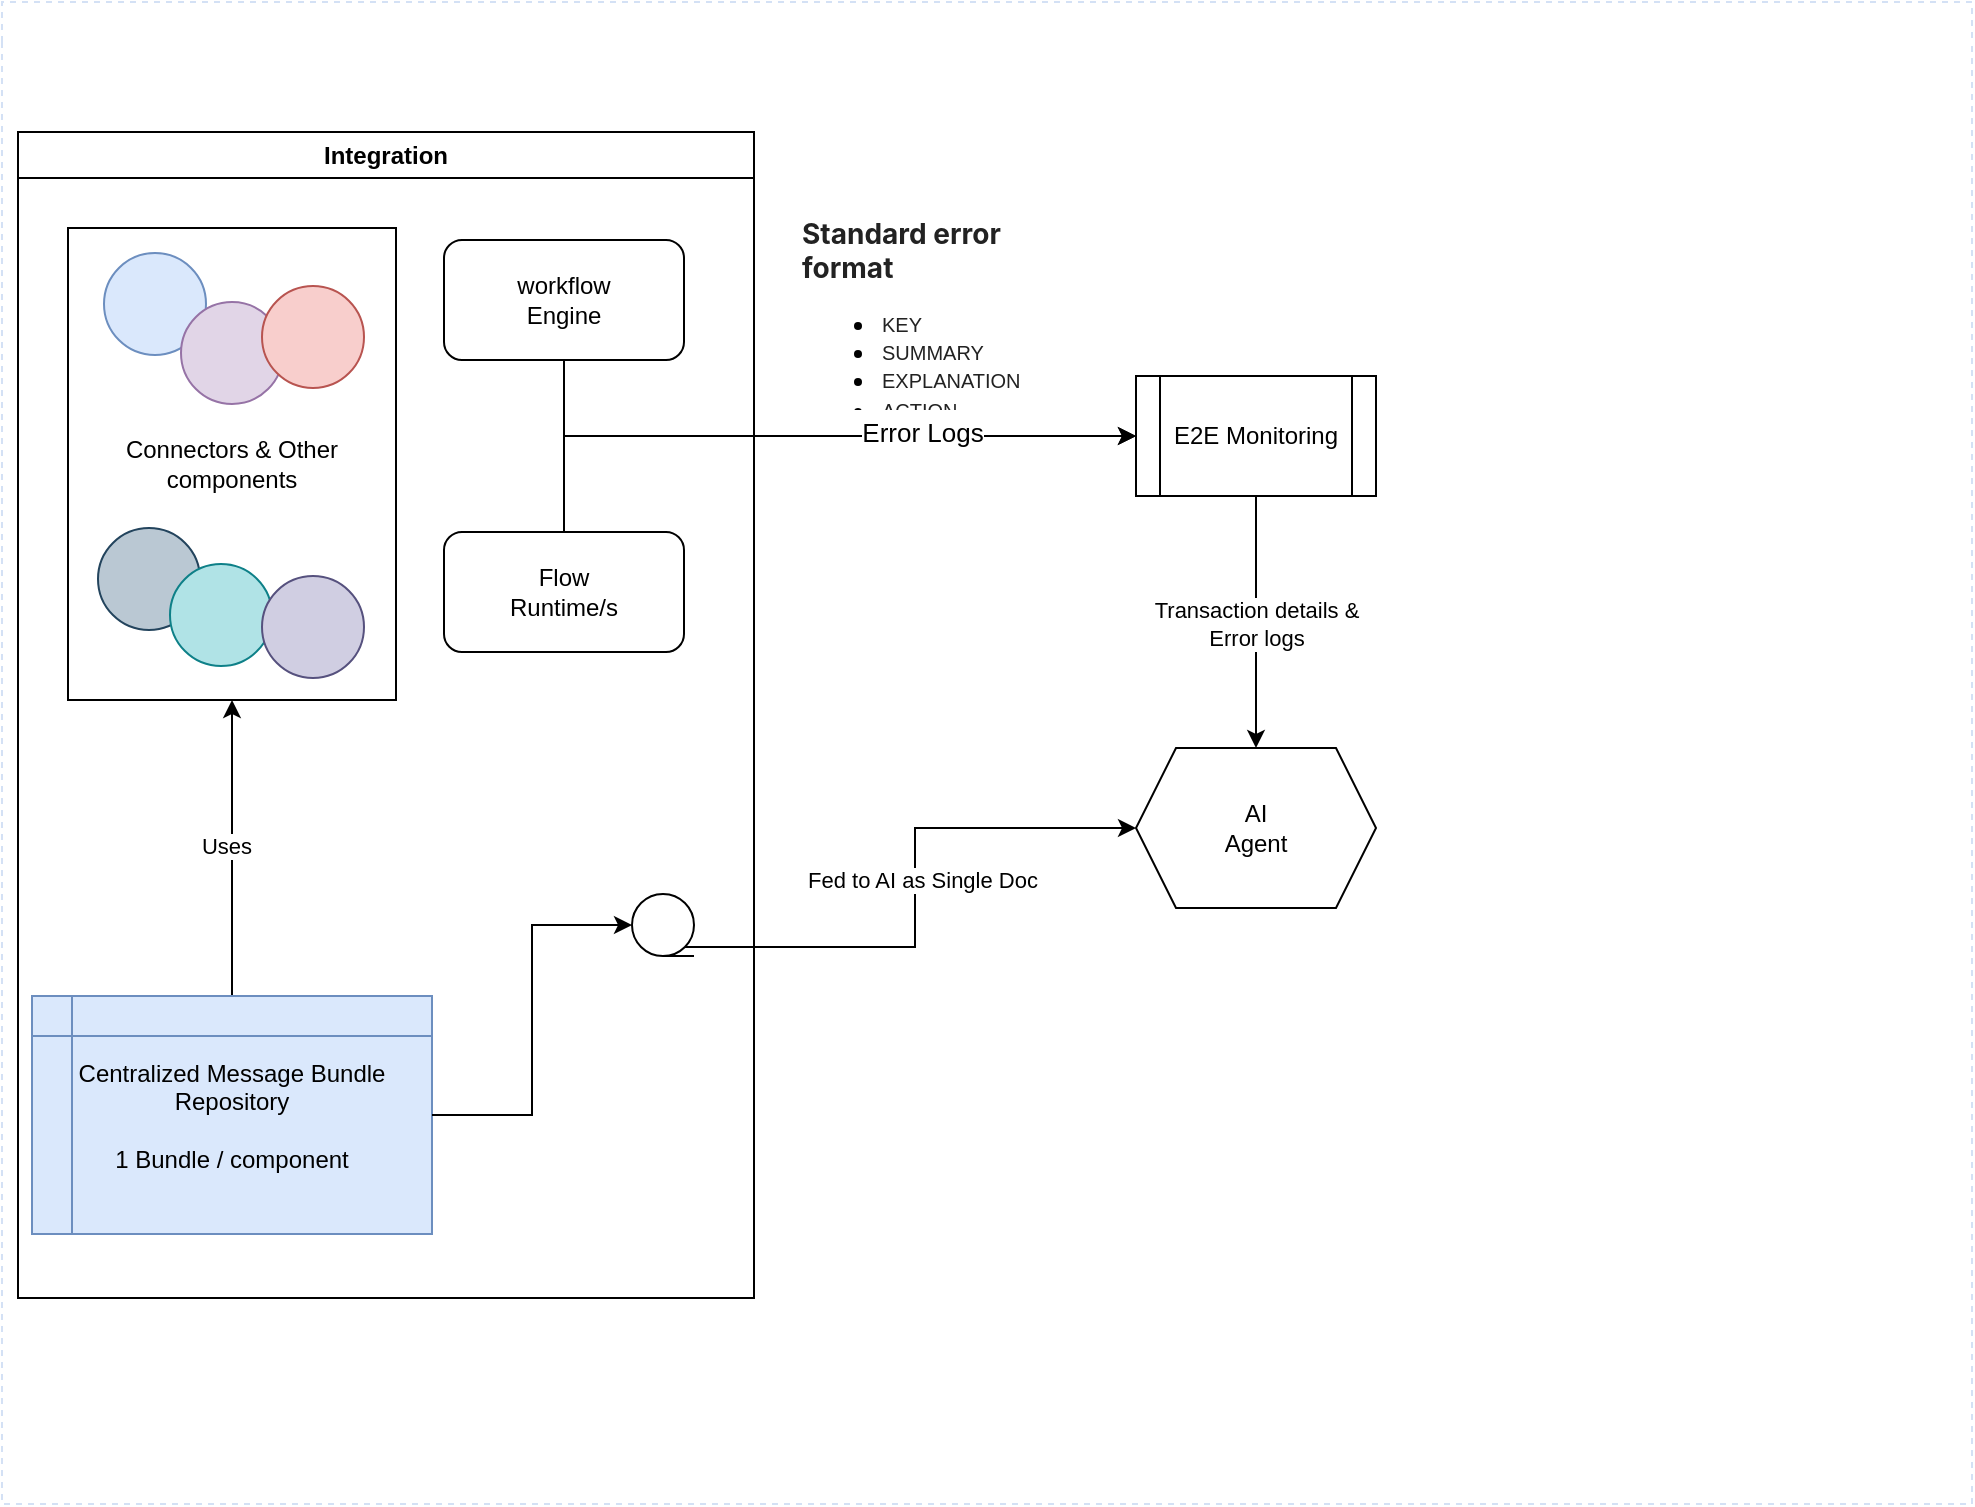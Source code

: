 <mxfile border="50" scale="3" compressed="false" locked="false" version="28.0.7">
  <diagram name="Blank" id="YmL12bMKpDGza6XwsDPr">
    <mxGraphModel dx="1758" dy="877" grid="0" gridSize="10" guides="1" tooltips="1" connect="1" arrows="1" fold="1" page="0" pageScale="1" pageWidth="827" pageHeight="1169" background="none" math="1" shadow="0">
      <root>
        <mxCell id="X5NqExCQtvZxIxQ7pmgY-0" />
        <mxCell id="1" parent="X5NqExCQtvZxIxQ7pmgY-0" />
        <mxCell id="Gr0Zq-AI6Quabplr0KPa-179" value="" style="swimlane;html=1;startSize=20;horizontal=1;containerType=tree;labelBackgroundColor=none;strokeColor=#D4E1F5;strokeWidth=1;fillColor=none;fontFamily=Comic Sans MS;fontSize=9;swimlaneLine=0;dashed=1;collapsible=0;" parent="1" vertex="1">
          <mxGeometry x="-100" y="8" width="985" height="751" as="geometry" />
        </mxCell>
        <mxCell id="Wol84TqTKh0d5aKQ5Rpt-4" style="edgeStyle=orthogonalEdgeStyle;rounded=0;orthogonalLoop=1;jettySize=auto;html=1;exitX=0.5;exitY=1;exitDx=0;exitDy=0;entryX=0;entryY=0.5;entryDx=0;entryDy=0;" edge="1" parent="Gr0Zq-AI6Quabplr0KPa-179" source="Wol84TqTKh0d5aKQ5Rpt-1" target="Wol84TqTKh0d5aKQ5Rpt-3">
          <mxGeometry relative="1" as="geometry" />
        </mxCell>
        <mxCell id="Wol84TqTKh0d5aKQ5Rpt-1" value="workflow&lt;div&gt;Engine&lt;/div&gt;" style="rounded=1;whiteSpace=wrap;html=1;" vertex="1" parent="Gr0Zq-AI6Quabplr0KPa-179">
          <mxGeometry x="221" y="119" width="120" height="60" as="geometry" />
        </mxCell>
        <mxCell id="Wol84TqTKh0d5aKQ5Rpt-5" style="edgeStyle=orthogonalEdgeStyle;rounded=0;orthogonalLoop=1;jettySize=auto;html=1;exitX=0.5;exitY=0;exitDx=0;exitDy=0;entryX=0;entryY=0.5;entryDx=0;entryDy=0;" edge="1" parent="Gr0Zq-AI6Quabplr0KPa-179" source="Wol84TqTKh0d5aKQ5Rpt-2" target="Wol84TqTKh0d5aKQ5Rpt-3">
          <mxGeometry relative="1" as="geometry" />
        </mxCell>
        <mxCell id="Wol84TqTKh0d5aKQ5Rpt-6" value="Error Logs" style="edgeLabel;html=1;align=center;verticalAlign=middle;resizable=0;points=[];fontSize=13;" vertex="1" connectable="0" parent="Wol84TqTKh0d5aKQ5Rpt-5">
          <mxGeometry x="0.461" y="-1" relative="1" as="geometry">
            <mxPoint x="-17" y="-3" as="offset" />
          </mxGeometry>
        </mxCell>
        <mxCell id="Wol84TqTKh0d5aKQ5Rpt-2" value="Flow&lt;div&gt;Runtime/s&lt;/div&gt;" style="rounded=1;whiteSpace=wrap;html=1;" vertex="1" parent="Gr0Zq-AI6Quabplr0KPa-179">
          <mxGeometry x="221" y="265" width="120" height="60" as="geometry" />
        </mxCell>
        <mxCell id="Wol84TqTKh0d5aKQ5Rpt-9" style="edgeStyle=orthogonalEdgeStyle;rounded=0;orthogonalLoop=1;jettySize=auto;html=1;exitX=0.5;exitY=1;exitDx=0;exitDy=0;entryX=0.5;entryY=0;entryDx=0;entryDy=0;" edge="1" parent="Gr0Zq-AI6Quabplr0KPa-179" source="Wol84TqTKh0d5aKQ5Rpt-3" target="Wol84TqTKh0d5aKQ5Rpt-8">
          <mxGeometry relative="1" as="geometry" />
        </mxCell>
        <mxCell id="Wol84TqTKh0d5aKQ5Rpt-10" value="Transaction details &amp;amp;&lt;div&gt;Error logs&lt;/div&gt;" style="edgeLabel;html=1;align=center;verticalAlign=middle;resizable=0;points=[];" vertex="1" connectable="0" parent="Wol84TqTKh0d5aKQ5Rpt-9">
          <mxGeometry x="0.016" relative="1" as="geometry">
            <mxPoint as="offset" />
          </mxGeometry>
        </mxCell>
        <mxCell id="Wol84TqTKh0d5aKQ5Rpt-3" value="E2E Monitoring" style="shape=process;whiteSpace=wrap;html=1;backgroundOutline=1;" vertex="1" parent="Gr0Zq-AI6Quabplr0KPa-179">
          <mxGeometry x="567" y="187" width="120" height="60" as="geometry" />
        </mxCell>
        <mxCell id="Wol84TqTKh0d5aKQ5Rpt-7" value="&lt;h1 style=&quot;margin-top: 0px;&quot;&gt;&lt;div&gt;&lt;font style=&quot;font-size: 14px;&quot; face=&quot;-apple-system, BlinkMacSystemFont, Segoe UI, Roboto, Noto Sans, Ubuntu, Droid Sans, Helvetica Neue, sans-serif&quot; color=&quot;#222222&quot;&gt;Standard error format&lt;/font&gt;&lt;/div&gt;&lt;ul&gt;&lt;li&gt;&lt;font style=&quot;font-size: 10px; font-weight: normal;&quot; color=&quot;#222222&quot;&gt;KEY&lt;/font&gt;&lt;/li&gt;&lt;li&gt;&lt;font style=&quot;font-size: 10px; font-weight: normal;&quot; color=&quot;#222222&quot;&gt;SUMMARY&lt;/font&gt;&lt;/li&gt;&lt;li&gt;&lt;font style=&quot;font-size: 10px; font-weight: normal;&quot; color=&quot;#222222&quot;&gt;EXPLANATION&lt;/font&gt;&lt;/li&gt;&lt;li&gt;&lt;font style=&quot;font-size: 10px; font-weight: normal;&quot; color=&quot;#222222&quot;&gt;ACTION&lt;/font&gt;&lt;/li&gt;&lt;/ul&gt;&lt;/h1&gt;" style="text;html=1;whiteSpace=wrap;overflow=hidden;rounded=0;fontSize=6;" vertex="1" parent="Gr0Zq-AI6Quabplr0KPa-179">
          <mxGeometry x="398" y="101" width="150" height="100" as="geometry" />
        </mxCell>
        <mxCell id="Wol84TqTKh0d5aKQ5Rpt-8" value="AI&lt;div&gt;Agent&lt;/div&gt;" style="shape=hexagon;perimeter=hexagonPerimeter2;whiteSpace=wrap;html=1;fixedSize=1;" vertex="1" parent="Gr0Zq-AI6Quabplr0KPa-179">
          <mxGeometry x="567" y="373" width="120" height="80" as="geometry" />
        </mxCell>
        <mxCell id="Wol84TqTKh0d5aKQ5Rpt-12" style="edgeStyle=orthogonalEdgeStyle;rounded=0;orthogonalLoop=1;jettySize=auto;html=1;entryX=0;entryY=0.5;entryDx=0;entryDy=0;exitX=1;exitY=1;exitDx=0;exitDy=0;" edge="1" parent="Gr0Zq-AI6Quabplr0KPa-179" source="Wol84TqTKh0d5aKQ5Rpt-25" target="Wol84TqTKh0d5aKQ5Rpt-8">
          <mxGeometry relative="1" as="geometry">
            <mxPoint x="313" y="451" as="sourcePoint" />
          </mxGeometry>
        </mxCell>
        <mxCell id="Wol84TqTKh0d5aKQ5Rpt-22" style="edgeStyle=orthogonalEdgeStyle;rounded=0;orthogonalLoop=1;jettySize=auto;html=1;exitX=0.5;exitY=0;exitDx=0;exitDy=0;entryX=0.5;entryY=1;entryDx=0;entryDy=0;" edge="1" parent="Gr0Zq-AI6Quabplr0KPa-179" source="Wol84TqTKh0d5aKQ5Rpt-11" target="Wol84TqTKh0d5aKQ5Rpt-13">
          <mxGeometry relative="1" as="geometry" />
        </mxCell>
        <mxCell id="Wol84TqTKh0d5aKQ5Rpt-23" value="Uses" style="edgeLabel;html=1;align=center;verticalAlign=middle;resizable=0;points=[];" vertex="1" connectable="0" parent="Wol84TqTKh0d5aKQ5Rpt-22">
          <mxGeometry x="0.014" y="3" relative="1" as="geometry">
            <mxPoint as="offset" />
          </mxGeometry>
        </mxCell>
        <mxCell id="Wol84TqTKh0d5aKQ5Rpt-11" value="Centralized Message Bundle Repository&lt;div&gt;&lt;br&gt;&lt;div&gt;1 Bundle / component&lt;/div&gt;&lt;/div&gt;" style="shape=internalStorage;whiteSpace=wrap;html=1;backgroundOutline=1;fillColor=#dae8fc;strokeColor=#6c8ebf;" vertex="1" parent="Gr0Zq-AI6Quabplr0KPa-179">
          <mxGeometry x="15" y="497" width="200" height="119" as="geometry" />
        </mxCell>
        <mxCell id="Wol84TqTKh0d5aKQ5Rpt-13" value="Connectors &amp;amp; Other components" style="rounded=0;whiteSpace=wrap;html=1;" vertex="1" parent="Gr0Zq-AI6Quabplr0KPa-179">
          <mxGeometry x="33" y="113" width="164" height="236" as="geometry" />
        </mxCell>
        <mxCell id="Wol84TqTKh0d5aKQ5Rpt-14" value="" style="ellipse;whiteSpace=wrap;html=1;aspect=fixed;fillColor=#dae8fc;strokeColor=#6c8ebf;" vertex="1" parent="Gr0Zq-AI6Quabplr0KPa-179">
          <mxGeometry x="51" y="125.5" width="51" height="51" as="geometry" />
        </mxCell>
        <mxCell id="Wol84TqTKh0d5aKQ5Rpt-15" value="" style="ellipse;whiteSpace=wrap;html=1;aspect=fixed;fillColor=#e1d5e7;strokeColor=#9673a6;" vertex="1" parent="Gr0Zq-AI6Quabplr0KPa-179">
          <mxGeometry x="89.5" y="150" width="51" height="51" as="geometry" />
        </mxCell>
        <mxCell id="Wol84TqTKh0d5aKQ5Rpt-16" value="" style="ellipse;whiteSpace=wrap;html=1;aspect=fixed;fillColor=#bac8d3;strokeColor=#23445d;" vertex="1" parent="Gr0Zq-AI6Quabplr0KPa-179">
          <mxGeometry x="48" y="263" width="51" height="51" as="geometry" />
        </mxCell>
        <mxCell id="Wol84TqTKh0d5aKQ5Rpt-17" value="" style="ellipse;whiteSpace=wrap;html=1;aspect=fixed;fillColor=#b0e3e6;strokeColor=#0e8088;" vertex="1" parent="Gr0Zq-AI6Quabplr0KPa-179">
          <mxGeometry x="84" y="281" width="51" height="51" as="geometry" />
        </mxCell>
        <mxCell id="Wol84TqTKh0d5aKQ5Rpt-19" value="" style="ellipse;whiteSpace=wrap;html=1;aspect=fixed;fillColor=#d0cee2;strokeColor=#56517e;" vertex="1" parent="Gr0Zq-AI6Quabplr0KPa-179">
          <mxGeometry x="130" y="287" width="51" height="51" as="geometry" />
        </mxCell>
        <mxCell id="Wol84TqTKh0d5aKQ5Rpt-20" value="" style="ellipse;whiteSpace=wrap;html=1;aspect=fixed;fillColor=#f8cecc;strokeColor=#b85450;" vertex="1" parent="Gr0Zq-AI6Quabplr0KPa-179">
          <mxGeometry x="130" y="142" width="51" height="51" as="geometry" />
        </mxCell>
        <mxCell id="Wol84TqTKh0d5aKQ5Rpt-26" value="" style="edgeStyle=orthogonalEdgeStyle;rounded=0;orthogonalLoop=1;jettySize=auto;html=1;exitX=1;exitY=0.5;exitDx=0;exitDy=0;entryX=0;entryY=0.5;entryDx=0;entryDy=0;" edge="1" parent="Gr0Zq-AI6Quabplr0KPa-179" source="Wol84TqTKh0d5aKQ5Rpt-11" target="Wol84TqTKh0d5aKQ5Rpt-25">
          <mxGeometry relative="1" as="geometry">
            <mxPoint x="124" y="498" as="sourcePoint" />
            <mxPoint x="463" y="429" as="targetPoint" />
          </mxGeometry>
        </mxCell>
        <mxCell id="Wol84TqTKh0d5aKQ5Rpt-27" value="Fed to AI as Single Doc" style="edgeLabel;html=1;align=center;verticalAlign=middle;resizable=0;points=[];" vertex="1" connectable="0" parent="Wol84TqTKh0d5aKQ5Rpt-26">
          <mxGeometry x="-0.464" y="2" relative="1" as="geometry">
            <mxPoint x="197" y="-115" as="offset" />
          </mxGeometry>
        </mxCell>
        <mxCell id="Wol84TqTKh0d5aKQ5Rpt-25" value="" style="shape=tapeData;whiteSpace=wrap;html=1;perimeter=ellipsePerimeter;" vertex="1" parent="Gr0Zq-AI6Quabplr0KPa-179">
          <mxGeometry x="315" y="446" width="31" height="31" as="geometry" />
        </mxCell>
        <mxCell id="Wol84TqTKh0d5aKQ5Rpt-33" value="Integration" style="swimlane;whiteSpace=wrap;html=1;" vertex="1" parent="Gr0Zq-AI6Quabplr0KPa-179">
          <mxGeometry x="8" y="65" width="368" height="583" as="geometry" />
        </mxCell>
      </root>
    </mxGraphModel>
  </diagram>
</mxfile>
